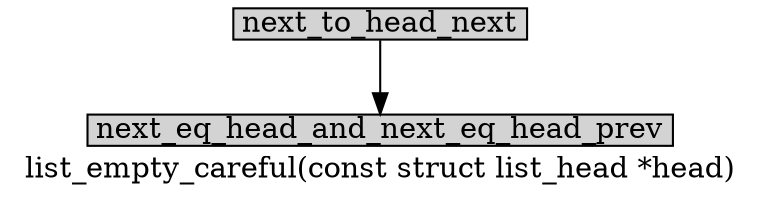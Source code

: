 digraph list_empty_careful{
        label="list_empty_careful(const struct list_head *head)";
        size="10,18";
        ratio=filled;
        
		node[style=filled, shape = box, margin="0.05,0.005",height="0.1",width="0.1"];

		next_to_head_next;
		next_eq_head_and_next_eq_head_prev;

		next_to_head_next -> next_eq_head_and_next_eq_head_prev;
}

